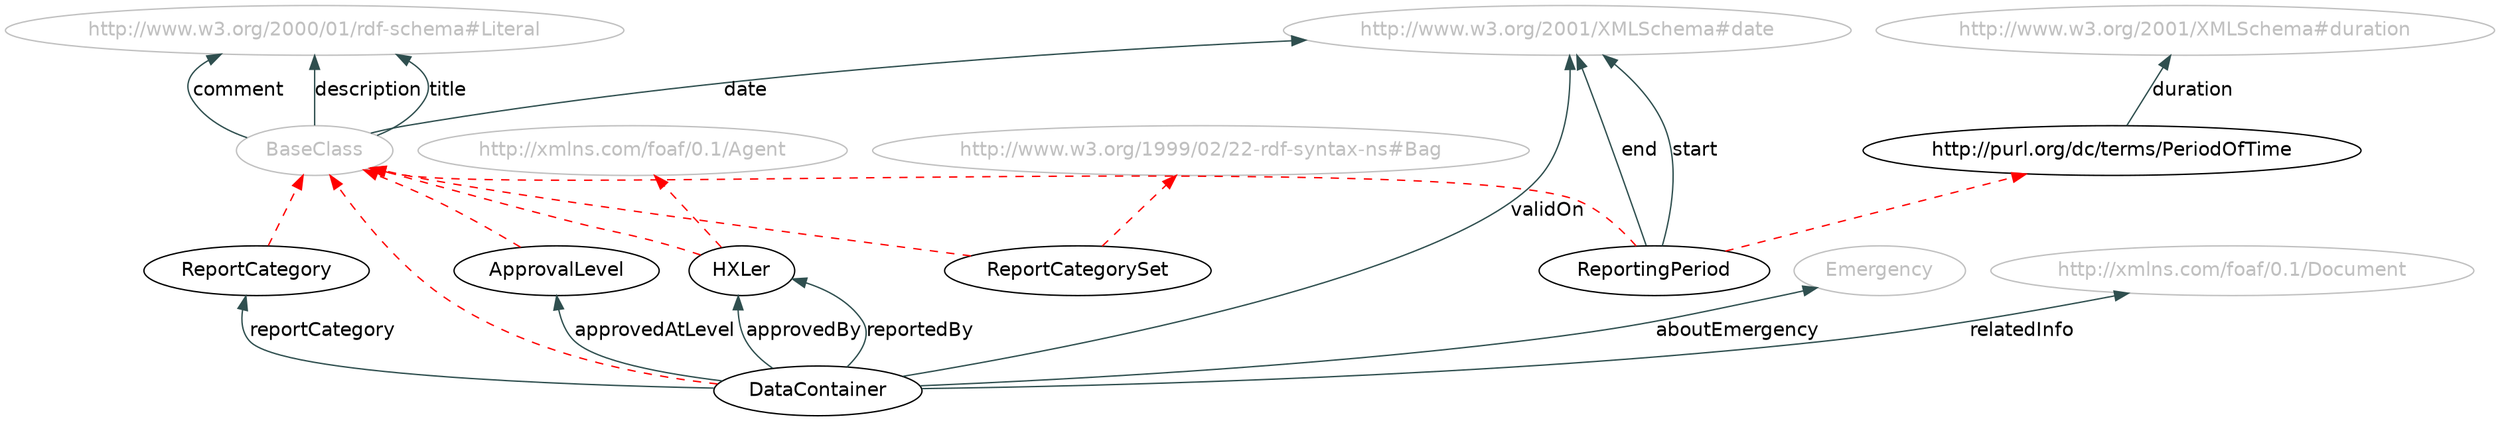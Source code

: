digraph { 
 rankdir="BT";	
 charset="utf-8";
 overlap=false;
 edge [color=darkslategray];
 edge [fontname=Helvetica];
 node [fontname=Helvetica];

"ApprovalLevel" [ URL = "./#ApprovalLevel"] ;
		"BaseClass" [ URL = "./#ApprovalLevel" color="gray" fontcolor="gray"] ;
				"ApprovalLevel" -> "BaseClass" [ color=red style="dashed" ]; 
			"DataContainer" [ URL = "./#DataContainer"] ;
		"BaseClass" [ URL = "./#DataContainer" color="gray" fontcolor="gray"] ;
				"DataContainer" -> "BaseClass" [ color=red style="dashed" ]; 
			"HXLer" [ URL = "./#HXLer"] ;
		"http://xmlns.com/foaf/0.1/Agent" [ URL = "./#HXLer" color="gray" fontcolor="gray"] ;
				"HXLer" -> "http://xmlns.com/foaf/0.1/Agent" [ color=red style="dashed" ]; 
			"BaseClass" [ URL = "./#HXLer" color="gray" fontcolor="gray"] ;
				"HXLer" -> "BaseClass" [ color=red style="dashed" ]; 
			"ReportCategory" [ URL = "./#ReportCategory"] ;
		"BaseClass" [ URL = "./#ReportCategory" color="gray" fontcolor="gray"] ;
				"ReportCategory" -> "BaseClass" [ color=red style="dashed" ]; 
			"ReportCategorySet" [ URL = "./#ReportCategorySet"] ;
		"BaseClass" [ URL = "./#ReportCategorySet" color="gray" fontcolor="gray"] ;
				"ReportCategorySet" -> "BaseClass" [ color=red style="dashed" ]; 
			"http://www.w3.org/1999/02/22-rdf-syntax-ns#Bag" [ URL = "./#ReportCategorySet" color="gray" fontcolor="gray"] ;
				"ReportCategorySet" -> "http://www.w3.org/1999/02/22-rdf-syntax-ns#Bag" [ color=red style="dashed" ]; 
			"ReportingPeriod" [ URL = "./#ReportingPeriod"] ;
		"BaseClass" [ URL = "./#ReportingPeriod" color="gray" fontcolor="gray"] ;
				"ReportingPeriod" -> "BaseClass" [ color=red style="dashed" ]; 
			"ReportingPeriod" -> "http://purl.org/dc/terms/PeriodOfTime" [ color=red style="dashed" ]; 
			"http://purl.org/dc/terms/PeriodOfTime" [ URL = "./#http://purl.org/dc/terms/PeriodOfTime"] ;
		"Emergency" [ URL = "./#Emergency" color="gray" fontcolor="gray"] ;
					"DataContainer" -> "Emergency" [ label="aboutEmergency" URL = "./#aboutEmergency"]; 
				"DataContainer" -> "ApprovalLevel" [ label="approvedAtLevel" URL = "./#approvedAtLevel"]; 
				"DataContainer" -> "HXLer" [ label="approvedBy" URL = "./#approvedBy"]; 
				"BaseClass" [ URL = "./#BaseClass" color="gray" fontcolor="gray"] ;
				"http://www.w3.org/2000/01/rdf-schema#Literal" [ URL = "./#http://www.w3.org/2000/01/rdf-schema#Literal" color="gray" fontcolor="gray"] ;
					"BaseClass" -> "http://www.w3.org/2000/01/rdf-schema#Literal" [ label="comment" URL = "./#comment"]; 
				"BaseClass" [ URL = "./#BaseClass" color="gray" fontcolor="gray"] ;
				"http://www.w3.org/2001/XMLSchema#date" [ URL = "./#http://www.w3.org/2001/XMLSchema#date" color="gray" fontcolor="gray"] ;
					"BaseClass" -> "http://www.w3.org/2001/XMLSchema#date" [ label="date" URL = "./#date"]; 
				"BaseClass" [ URL = "./#BaseClass" color="gray" fontcolor="gray"] ;
				"http://www.w3.org/2000/01/rdf-schema#Literal" [ URL = "./#http://www.w3.org/2000/01/rdf-schema#Literal" color="gray" fontcolor="gray"] ;
					"BaseClass" -> "http://www.w3.org/2000/01/rdf-schema#Literal" [ label="description" URL = "./#description"]; 
				"http://www.w3.org/2001/XMLSchema#duration" [ URL = "./#http://www.w3.org/2001/XMLSchema#duration" color="gray" fontcolor="gray"] ;
					"http://purl.org/dc/terms/PeriodOfTime" -> "http://www.w3.org/2001/XMLSchema#duration" [ label="duration" URL = "./#duration"]; 
				"http://www.w3.org/2001/XMLSchema#date" [ URL = "./#http://www.w3.org/2001/XMLSchema#date" color="gray" fontcolor="gray"] ;
					"ReportingPeriod" -> "http://www.w3.org/2001/XMLSchema#date" [ label="end" URL = "./#end"]; 
				"http://xmlns.com/foaf/0.1/Document" [ URL = "./#http://xmlns.com/foaf/0.1/Document" color="gray" fontcolor="gray"] ;
					"DataContainer" -> "http://xmlns.com/foaf/0.1/Document" [ label="relatedInfo" URL = "./#relatedInfo"]; 
				"DataContainer" -> "ReportCategory" [ label="reportCategory" URL = "./#reportCategory"]; 
				"DataContainer" -> "HXLer" [ label="reportedBy" URL = "./#reportedBy"]; 
				"http://www.w3.org/2001/XMLSchema#date" [ URL = "./#http://www.w3.org/2001/XMLSchema#date" color="gray" fontcolor="gray"] ;
					"ReportingPeriod" -> "http://www.w3.org/2001/XMLSchema#date" [ label="start" URL = "./#start"]; 
				"BaseClass" [ URL = "./#BaseClass" color="gray" fontcolor="gray"] ;
				"http://www.w3.org/2000/01/rdf-schema#Literal" [ URL = "./#http://www.w3.org/2000/01/rdf-schema#Literal" color="gray" fontcolor="gray"] ;
					"BaseClass" -> "http://www.w3.org/2000/01/rdf-schema#Literal" [ label="title" URL = "./#title"]; 
				"http://www.w3.org/2001/XMLSchema#date" [ URL = "./#http://www.w3.org/2001/XMLSchema#date" color="gray" fontcolor="gray"] ;
					"DataContainer" -> "http://www.w3.org/2001/XMLSchema#date" [ label="validOn" URL = "./#validOn"]; 
				}